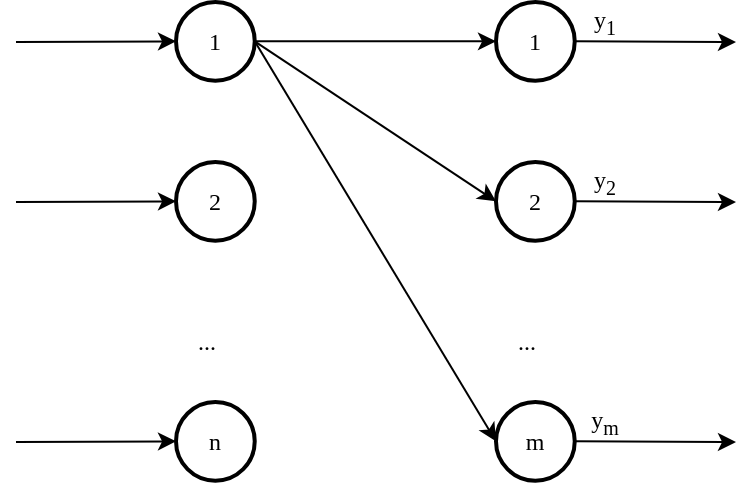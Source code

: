 <mxfile version="13.7.3" type="device"><diagram id="iyQLIFbiOufpWjjjYFdW" name="Страница 1"><mxGraphModel dx="852" dy="504" grid="1" gridSize="10" guides="1" tooltips="1" connect="1" arrows="1" fold="1" page="1" pageScale="1" pageWidth="827" pageHeight="1169" math="0" shadow="0"><root><mxCell id="0"/><mxCell id="1" parent="0"/><mxCell id="CMbVFUnpNX5rBoJOHaYR-9" style="rounded=0;orthogonalLoop=1;jettySize=auto;html=1;exitX=1;exitY=0.5;exitDx=0;exitDy=0;exitPerimeter=0;entryX=0;entryY=0.5;entryDx=0;entryDy=0;entryPerimeter=0;fontFamily=Times New Roman;" parent="1" source="CMbVFUnpNX5rBoJOHaYR-1" target="CMbVFUnpNX5rBoJOHaYR-5" edge="1"><mxGeometry relative="1" as="geometry"/></mxCell><mxCell id="CMbVFUnpNX5rBoJOHaYR-10" style="edgeStyle=none;rounded=0;orthogonalLoop=1;jettySize=auto;html=1;exitX=1;exitY=0.5;exitDx=0;exitDy=0;exitPerimeter=0;entryX=0;entryY=0.5;entryDx=0;entryDy=0;entryPerimeter=0;fontFamily=Times New Roman;" parent="1" source="CMbVFUnpNX5rBoJOHaYR-1" target="CMbVFUnpNX5rBoJOHaYR-6" edge="1"><mxGeometry relative="1" as="geometry"/></mxCell><mxCell id="CMbVFUnpNX5rBoJOHaYR-11" style="edgeStyle=none;rounded=0;orthogonalLoop=1;jettySize=auto;html=1;exitX=1;exitY=0.5;exitDx=0;exitDy=0;exitPerimeter=0;entryX=0;entryY=0.5;entryDx=0;entryDy=0;entryPerimeter=0;fontFamily=Times New Roman;" parent="1" source="CMbVFUnpNX5rBoJOHaYR-1" target="CMbVFUnpNX5rBoJOHaYR-7" edge="1"><mxGeometry relative="1" as="geometry"/></mxCell><mxCell id="CMbVFUnpNX5rBoJOHaYR-15" style="edgeStyle=none;rounded=0;orthogonalLoop=1;jettySize=auto;html=1;exitX=0;exitY=0.5;exitDx=0;exitDy=0;exitPerimeter=0;endArrow=none;endFill=0;startArrow=classic;startFill=1;fontFamily=Times New Roman;" parent="1" source="CMbVFUnpNX5rBoJOHaYR-1" edge="1"><mxGeometry relative="1" as="geometry"><mxPoint x="120" y="100" as="targetPoint"/></mxGeometry></mxCell><mxCell id="CMbVFUnpNX5rBoJOHaYR-1" value="1" style="strokeWidth=2;html=1;shape=mxgraph.flowchart.start_2;whiteSpace=wrap;fontFamily=Times New Roman;" parent="1" vertex="1"><mxGeometry x="200" y="80" width="39.37" height="39.37" as="geometry"/></mxCell><mxCell id="CMbVFUnpNX5rBoJOHaYR-16" style="edgeStyle=none;rounded=0;orthogonalLoop=1;jettySize=auto;html=1;exitX=0;exitY=0.5;exitDx=0;exitDy=0;exitPerimeter=0;startArrow=classic;startFill=1;endArrow=none;endFill=0;fontFamily=Times New Roman;" parent="1" source="CMbVFUnpNX5rBoJOHaYR-3" edge="1"><mxGeometry relative="1" as="geometry"><mxPoint x="120" y="180" as="targetPoint"/></mxGeometry></mxCell><mxCell id="CMbVFUnpNX5rBoJOHaYR-3" value="2" style="strokeWidth=2;html=1;shape=mxgraph.flowchart.start_2;whiteSpace=wrap;fontFamily=Times New Roman;" parent="1" vertex="1"><mxGeometry x="200" y="160" width="39.37" height="39.37" as="geometry"/></mxCell><mxCell id="CMbVFUnpNX5rBoJOHaYR-17" style="edgeStyle=none;rounded=0;orthogonalLoop=1;jettySize=auto;html=1;exitX=0;exitY=0.5;exitDx=0;exitDy=0;exitPerimeter=0;startArrow=classic;startFill=1;endArrow=none;endFill=0;fontFamily=Times New Roman;" parent="1" source="CMbVFUnpNX5rBoJOHaYR-4" edge="1"><mxGeometry relative="1" as="geometry"><mxPoint x="120" y="300" as="targetPoint"/></mxGeometry></mxCell><mxCell id="CMbVFUnpNX5rBoJOHaYR-4" value="n" style="strokeWidth=2;html=1;shape=mxgraph.flowchart.start_2;whiteSpace=wrap;fontFamily=Times New Roman;" parent="1" vertex="1"><mxGeometry x="200" y="280" width="39.37" height="39.37" as="geometry"/></mxCell><mxCell id="CMbVFUnpNX5rBoJOHaYR-14" style="edgeStyle=none;rounded=0;orthogonalLoop=1;jettySize=auto;html=1;exitX=1;exitY=0.5;exitDx=0;exitDy=0;exitPerimeter=0;fontFamily=Times New Roman;" parent="1" source="CMbVFUnpNX5rBoJOHaYR-5" edge="1"><mxGeometry relative="1" as="geometry"><mxPoint x="480" y="300" as="targetPoint"/></mxGeometry></mxCell><mxCell id="CMbVFUnpNX5rBoJOHaYR-5" value="m" style="strokeWidth=2;html=1;shape=mxgraph.flowchart.start_2;whiteSpace=wrap;fontFamily=Times New Roman;" parent="1" vertex="1"><mxGeometry x="360" y="280" width="39.37" height="39.37" as="geometry"/></mxCell><mxCell id="CMbVFUnpNX5rBoJOHaYR-13" style="edgeStyle=none;rounded=0;orthogonalLoop=1;jettySize=auto;html=1;exitX=1;exitY=0.5;exitDx=0;exitDy=0;exitPerimeter=0;fontFamily=Times New Roman;" parent="1" source="CMbVFUnpNX5rBoJOHaYR-6" edge="1"><mxGeometry relative="1" as="geometry"><mxPoint x="480" y="180" as="targetPoint"/></mxGeometry></mxCell><mxCell id="CMbVFUnpNX5rBoJOHaYR-6" value="2" style="strokeWidth=2;html=1;shape=mxgraph.flowchart.start_2;whiteSpace=wrap;fontFamily=Times New Roman;" parent="1" vertex="1"><mxGeometry x="360" y="160" width="39.37" height="39.37" as="geometry"/></mxCell><mxCell id="CMbVFUnpNX5rBoJOHaYR-12" style="edgeStyle=none;rounded=0;orthogonalLoop=1;jettySize=auto;html=1;exitX=1;exitY=0.5;exitDx=0;exitDy=0;exitPerimeter=0;fontFamily=Times New Roman;" parent="1" source="CMbVFUnpNX5rBoJOHaYR-7" edge="1"><mxGeometry relative="1" as="geometry"><mxPoint x="480" y="100" as="targetPoint"/></mxGeometry></mxCell><mxCell id="CMbVFUnpNX5rBoJOHaYR-7" value="1" style="strokeWidth=2;html=1;shape=mxgraph.flowchart.start_2;whiteSpace=wrap;fontFamily=Times New Roman;" parent="1" vertex="1"><mxGeometry x="360" y="80" width="39.37" height="39.37" as="geometry"/></mxCell><mxCell id="CMbVFUnpNX5rBoJOHaYR-18" value="y&lt;sub&gt;1&lt;/sub&gt;" style="text;html=1;align=center;verticalAlign=middle;resizable=0;points=[];autosize=1;fontFamily=Times New Roman;" parent="1" vertex="1"><mxGeometry x="399.37" y="80" width="30" height="20" as="geometry"/></mxCell><mxCell id="CMbVFUnpNX5rBoJOHaYR-19" value="y&lt;sub&gt;2&lt;/sub&gt;" style="text;html=1;align=center;verticalAlign=middle;resizable=0;points=[];autosize=1;fontFamily=Times New Roman;" parent="1" vertex="1"><mxGeometry x="399.37" y="160" width="30" height="20" as="geometry"/></mxCell><mxCell id="CMbVFUnpNX5rBoJOHaYR-20" value="y&lt;sub&gt;m&lt;/sub&gt;" style="text;html=1;align=center;verticalAlign=middle;resizable=0;points=[];autosize=1;fontFamily=Times New Roman;" parent="1" vertex="1"><mxGeometry x="399" y="280" width="30" height="20" as="geometry"/></mxCell><mxCell id="CMbVFUnpNX5rBoJOHaYR-21" value="..." style="text;html=1;align=center;verticalAlign=middle;resizable=0;points=[];autosize=1;fontFamily=Times New Roman;" parent="1" vertex="1"><mxGeometry x="205" y="240" width="20" height="20" as="geometry"/></mxCell><mxCell id="CMbVFUnpNX5rBoJOHaYR-22" value="..." style="text;html=1;align=center;verticalAlign=middle;resizable=0;points=[];autosize=1;fontFamily=Times New Roman;" parent="1" vertex="1"><mxGeometry x="365" y="240" width="20" height="20" as="geometry"/></mxCell></root></mxGraphModel></diagram></mxfile>